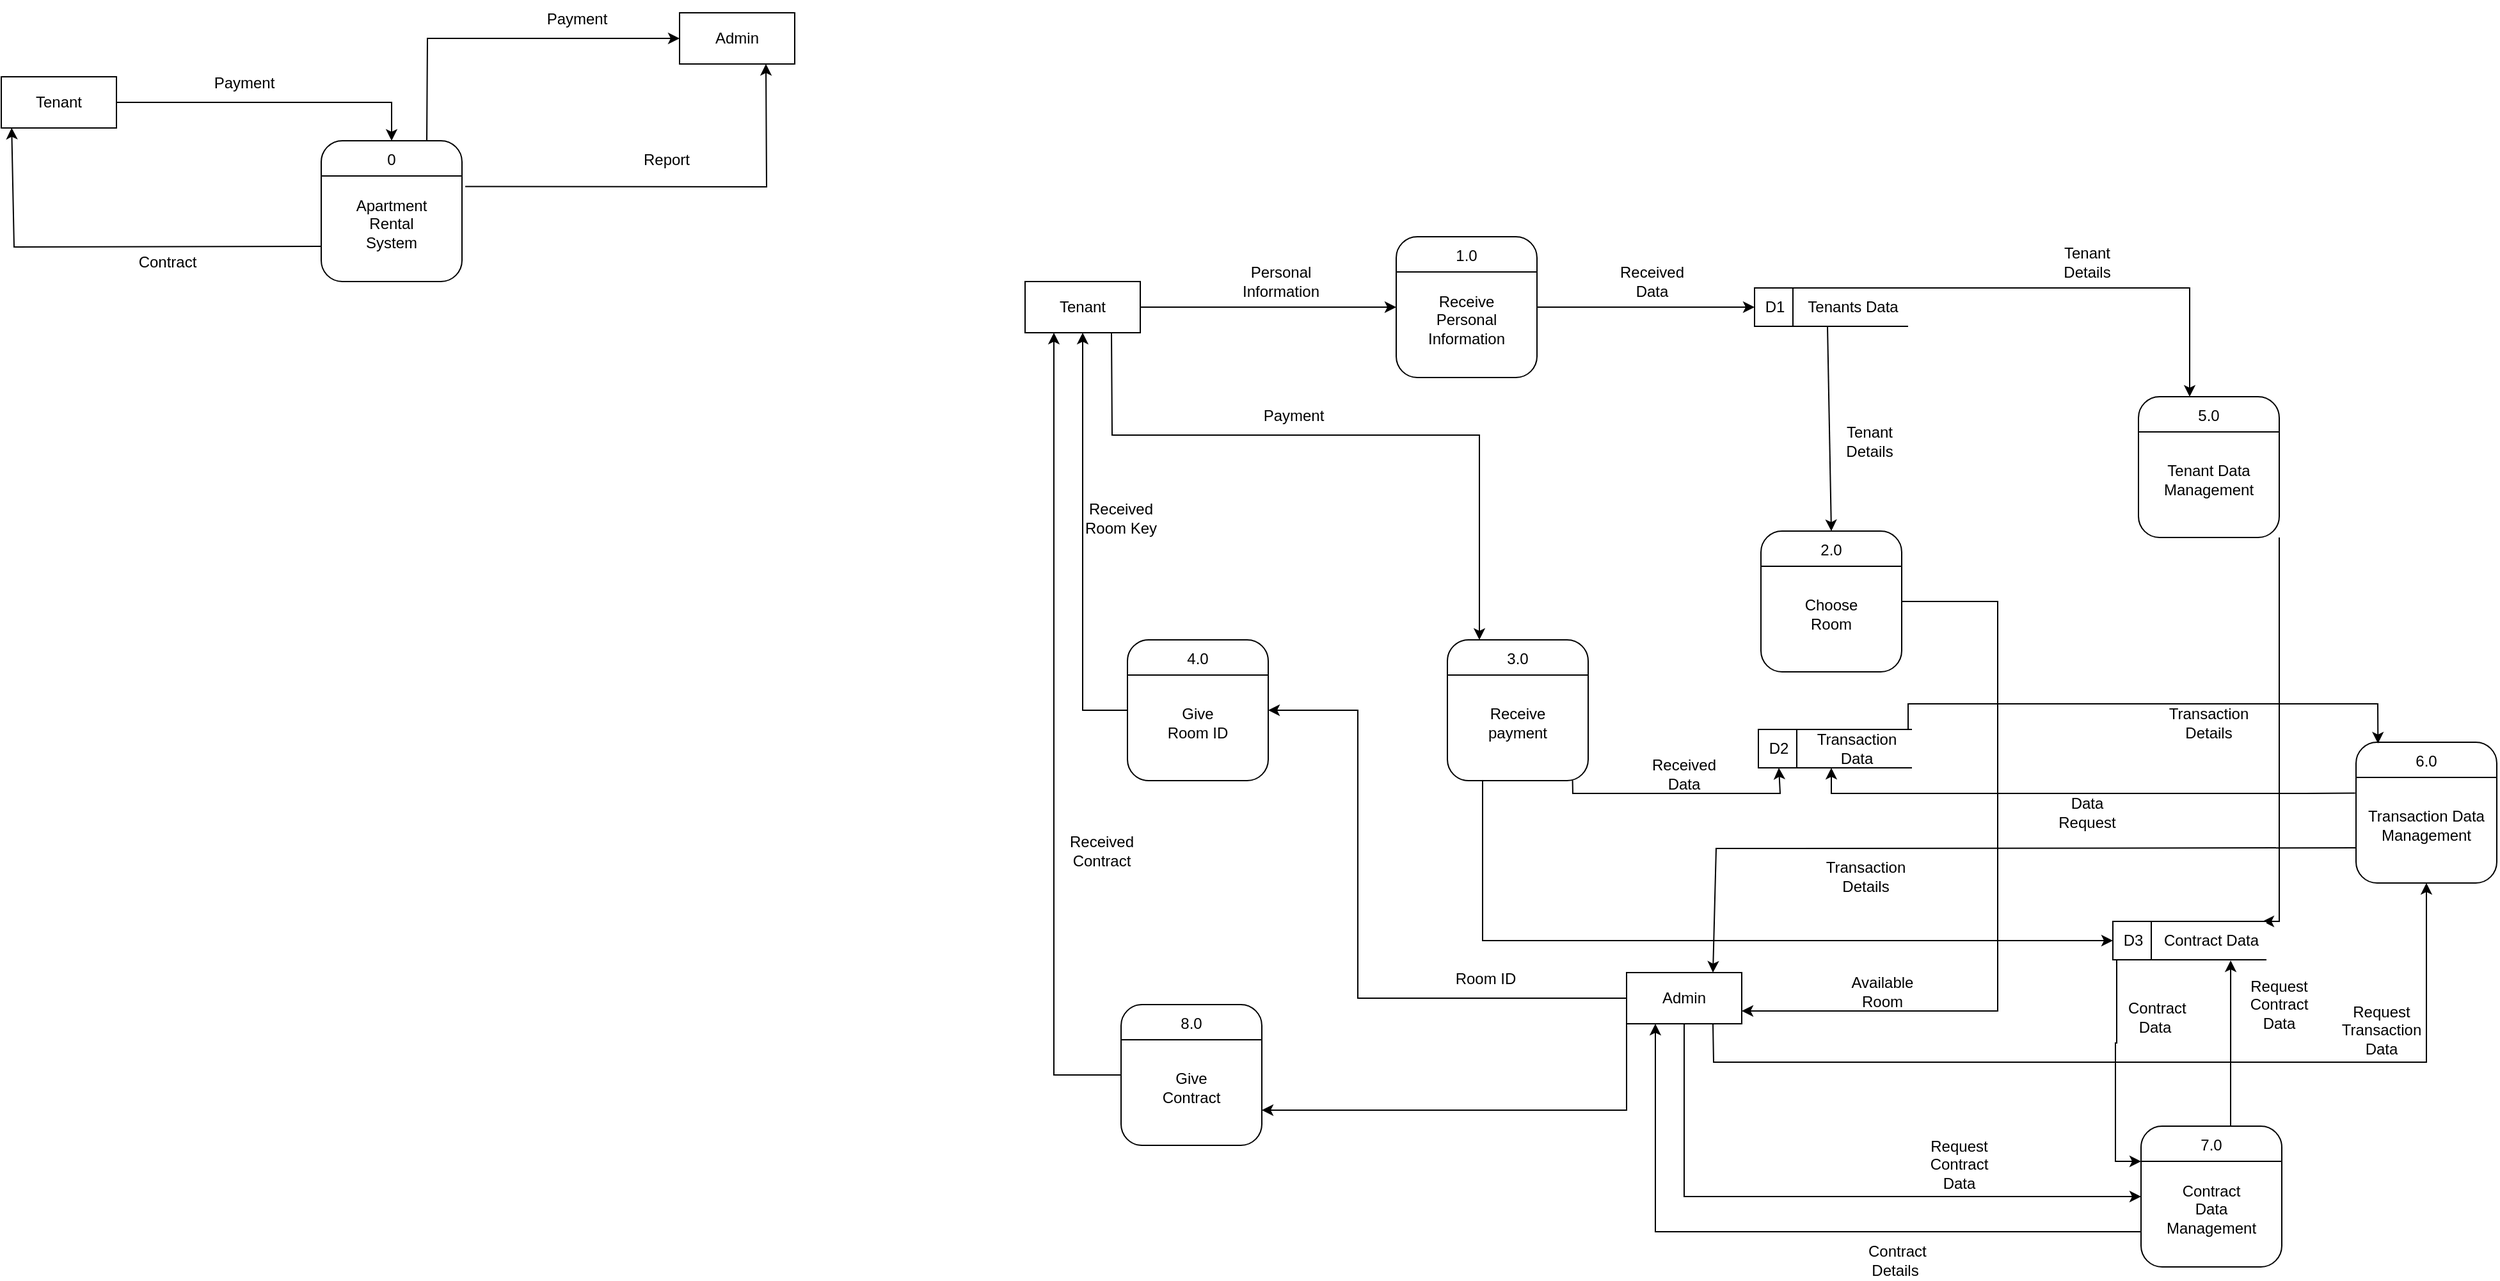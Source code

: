 <mxfile version="24.5.2" type="github">
  <diagram name="Page-1" id="6rtzGgmO1tUjo8vaw5kd">
    <mxGraphModel dx="1580" dy="881" grid="1" gridSize="10" guides="1" tooltips="1" connect="1" arrows="1" fold="1" page="1" pageScale="1" pageWidth="850" pageHeight="1100" math="0" shadow="0">
      <root>
        <mxCell id="0" />
        <mxCell id="1" parent="0" />
        <mxCell id="6cH2EJembwBuiCUfPoCa-1" value="" style="rounded=1;whiteSpace=wrap;html=1;" parent="1" vertex="1">
          <mxGeometry x="310" y="330" width="110" height="110" as="geometry" />
        </mxCell>
        <mxCell id="6cH2EJembwBuiCUfPoCa-2" value="" style="endArrow=none;html=1;rounded=0;entryX=1;entryY=0.25;entryDx=0;entryDy=0;exitX=0;exitY=0.25;exitDx=0;exitDy=0;" parent="1" source="6cH2EJembwBuiCUfPoCa-1" target="6cH2EJembwBuiCUfPoCa-1" edge="1">
          <mxGeometry width="50" height="50" relative="1" as="geometry">
            <mxPoint x="330" y="390" as="sourcePoint" />
            <mxPoint x="380" y="340" as="targetPoint" />
          </mxGeometry>
        </mxCell>
        <mxCell id="6cH2EJembwBuiCUfPoCa-3" value="0" style="text;html=1;align=center;verticalAlign=middle;whiteSpace=wrap;rounded=0;" parent="1" vertex="1">
          <mxGeometry x="335" y="330" width="60" height="30" as="geometry" />
        </mxCell>
        <mxCell id="6cH2EJembwBuiCUfPoCa-4" value="Apartment Rental System" style="text;html=1;align=center;verticalAlign=middle;whiteSpace=wrap;rounded=0;" parent="1" vertex="1">
          <mxGeometry x="335" y="380" width="60" height="30" as="geometry" />
        </mxCell>
        <mxCell id="6cH2EJembwBuiCUfPoCa-5" value="" style="rounded=0;whiteSpace=wrap;html=1;" parent="1" vertex="1">
          <mxGeometry x="60" y="280" width="90" height="40" as="geometry" />
        </mxCell>
        <mxCell id="6cH2EJembwBuiCUfPoCa-6" value="Tenant" style="text;html=1;align=center;verticalAlign=middle;whiteSpace=wrap;rounded=0;" parent="1" vertex="1">
          <mxGeometry x="75" y="285" width="60" height="30" as="geometry" />
        </mxCell>
        <mxCell id="6cH2EJembwBuiCUfPoCa-10" value="" style="endArrow=classic;html=1;rounded=0;entryX=0.5;entryY=0;entryDx=0;entryDy=0;exitX=1;exitY=0.5;exitDx=0;exitDy=0;" parent="1" source="6cH2EJembwBuiCUfPoCa-5" target="6cH2EJembwBuiCUfPoCa-3" edge="1">
          <mxGeometry width="50" height="50" relative="1" as="geometry">
            <mxPoint x="210" y="325" as="sourcePoint" />
            <mxPoint x="260" y="275" as="targetPoint" />
            <Array as="points">
              <mxPoint x="365" y="300" />
            </Array>
          </mxGeometry>
        </mxCell>
        <mxCell id="6cH2EJembwBuiCUfPoCa-11" value="Payment" style="text;html=1;align=center;verticalAlign=middle;whiteSpace=wrap;rounded=0;" parent="1" vertex="1">
          <mxGeometry x="220" y="270" width="60" height="30" as="geometry" />
        </mxCell>
        <mxCell id="6cH2EJembwBuiCUfPoCa-20" value="" style="endArrow=classic;html=1;rounded=0;entryX=0.09;entryY=0.997;entryDx=0;entryDy=0;entryPerimeter=0;exitX=0;exitY=0.75;exitDx=0;exitDy=0;" parent="1" source="6cH2EJembwBuiCUfPoCa-1" target="6cH2EJembwBuiCUfPoCa-5" edge="1">
          <mxGeometry width="50" height="50" relative="1" as="geometry">
            <mxPoint x="225" y="490" as="sourcePoint" />
            <mxPoint x="275" y="440" as="targetPoint" />
            <Array as="points">
              <mxPoint x="70" y="413" />
            </Array>
          </mxGeometry>
        </mxCell>
        <mxCell id="6cH2EJembwBuiCUfPoCa-22" value="" style="rounded=1;whiteSpace=wrap;html=1;" parent="1" vertex="1">
          <mxGeometry x="1150" y="405" width="110" height="110" as="geometry" />
        </mxCell>
        <mxCell id="6cH2EJembwBuiCUfPoCa-23" value="" style="endArrow=none;html=1;rounded=0;entryX=1;entryY=0.25;entryDx=0;entryDy=0;exitX=0;exitY=0.25;exitDx=0;exitDy=0;" parent="1" source="6cH2EJembwBuiCUfPoCa-22" target="6cH2EJembwBuiCUfPoCa-22" edge="1">
          <mxGeometry width="50" height="50" relative="1" as="geometry">
            <mxPoint x="1170" y="465" as="sourcePoint" />
            <mxPoint x="1220" y="415" as="targetPoint" />
          </mxGeometry>
        </mxCell>
        <mxCell id="6cH2EJembwBuiCUfPoCa-24" value="1.0" style="text;html=1;align=center;verticalAlign=middle;whiteSpace=wrap;rounded=0;" parent="1" vertex="1">
          <mxGeometry x="1175" y="405" width="60" height="30" as="geometry" />
        </mxCell>
        <mxCell id="6cH2EJembwBuiCUfPoCa-25" value="Receive Personal Information" style="text;html=1;align=center;verticalAlign=middle;whiteSpace=wrap;rounded=0;" parent="1" vertex="1">
          <mxGeometry x="1175" y="455" width="60" height="30" as="geometry" />
        </mxCell>
        <mxCell id="6cH2EJembwBuiCUfPoCa-26" value="" style="rounded=0;whiteSpace=wrap;html=1;" parent="1" vertex="1">
          <mxGeometry x="860" y="440" width="90" height="40" as="geometry" />
        </mxCell>
        <mxCell id="6cH2EJembwBuiCUfPoCa-27" value="Tenant" style="text;html=1;align=center;verticalAlign=middle;whiteSpace=wrap;rounded=0;" parent="1" vertex="1">
          <mxGeometry x="875" y="445" width="60" height="30" as="geometry" />
        </mxCell>
        <mxCell id="6cH2EJembwBuiCUfPoCa-28" value="" style="endArrow=classic;html=1;rounded=0;exitX=1;exitY=0.5;exitDx=0;exitDy=0;entryX=0;entryY=0.5;entryDx=0;entryDy=0;" parent="1" source="6cH2EJembwBuiCUfPoCa-26" target="6cH2EJembwBuiCUfPoCa-22" edge="1">
          <mxGeometry width="50" height="50" relative="1" as="geometry">
            <mxPoint x="1000" y="500" as="sourcePoint" />
            <mxPoint x="1050" y="450" as="targetPoint" />
            <Array as="points">
              <mxPoint x="1040" y="460" />
            </Array>
          </mxGeometry>
        </mxCell>
        <mxCell id="6cH2EJembwBuiCUfPoCa-29" value="Personal Information" style="text;html=1;align=center;verticalAlign=middle;whiteSpace=wrap;rounded=0;" parent="1" vertex="1">
          <mxGeometry x="1030" y="425" width="60" height="30" as="geometry" />
        </mxCell>
        <mxCell id="6cH2EJembwBuiCUfPoCa-30" value="" style="html=1;dashed=0;whiteSpace=wrap;shape=mxgraph.dfd.dataStoreID;align=left;spacingLeft=3;points=[[0,0],[0.5,0],[1,0],[0,0.5],[1,0.5],[0,1],[0.5,1],[1,1]];" parent="1" vertex="1">
          <mxGeometry x="1430" y="445" width="120" height="30" as="geometry" />
        </mxCell>
        <mxCell id="6cH2EJembwBuiCUfPoCa-31" value="Tenants Data" style="text;html=1;align=center;verticalAlign=middle;whiteSpace=wrap;rounded=0;" parent="1" vertex="1">
          <mxGeometry x="1467" y="445" width="80" height="30" as="geometry" />
        </mxCell>
        <mxCell id="6cH2EJembwBuiCUfPoCa-32" value="D1" style="text;html=1;align=center;verticalAlign=middle;whiteSpace=wrap;rounded=0;" parent="1" vertex="1">
          <mxGeometry x="1433" y="445" width="26" height="30" as="geometry" />
        </mxCell>
        <mxCell id="6cH2EJembwBuiCUfPoCa-35" value="" style="endArrow=classic;html=1;rounded=0;exitX=1;exitY=0.5;exitDx=0;exitDy=0;entryX=0;entryY=0.5;entryDx=0;entryDy=0;" parent="1" source="6cH2EJembwBuiCUfPoCa-22" target="6cH2EJembwBuiCUfPoCa-30" edge="1">
          <mxGeometry width="50" height="50" relative="1" as="geometry">
            <mxPoint x="1275" y="480" as="sourcePoint" />
            <mxPoint x="1325" y="430" as="targetPoint" />
          </mxGeometry>
        </mxCell>
        <mxCell id="6cH2EJembwBuiCUfPoCa-38" value="" style="rounded=1;whiteSpace=wrap;html=1;" parent="1" vertex="1">
          <mxGeometry x="1435" y="635" width="110" height="110" as="geometry" />
        </mxCell>
        <mxCell id="6cH2EJembwBuiCUfPoCa-39" value="" style="endArrow=none;html=1;rounded=0;entryX=1;entryY=0.25;entryDx=0;entryDy=0;exitX=0;exitY=0.25;exitDx=0;exitDy=0;" parent="1" source="6cH2EJembwBuiCUfPoCa-38" target="6cH2EJembwBuiCUfPoCa-38" edge="1">
          <mxGeometry width="50" height="50" relative="1" as="geometry">
            <mxPoint x="1455" y="695" as="sourcePoint" />
            <mxPoint x="1505" y="645" as="targetPoint" />
          </mxGeometry>
        </mxCell>
        <mxCell id="6cH2EJembwBuiCUfPoCa-40" value="2.0" style="text;html=1;align=center;verticalAlign=middle;whiteSpace=wrap;rounded=0;" parent="1" vertex="1">
          <mxGeometry x="1460" y="635" width="60" height="30" as="geometry" />
        </mxCell>
        <mxCell id="6cH2EJembwBuiCUfPoCa-41" value="Choose Room" style="text;html=1;align=center;verticalAlign=middle;whiteSpace=wrap;rounded=0;" parent="1" vertex="1">
          <mxGeometry x="1460" y="685" width="60" height="30" as="geometry" />
        </mxCell>
        <mxCell id="6cH2EJembwBuiCUfPoCa-43" value="" style="endArrow=classic;html=1;rounded=0;entryX=0.5;entryY=0;entryDx=0;entryDy=0;exitX=0.25;exitY=1;exitDx=0;exitDy=0;" parent="1" source="6cH2EJembwBuiCUfPoCa-31" target="6cH2EJembwBuiCUfPoCa-40" edge="1">
          <mxGeometry width="50" height="50" relative="1" as="geometry">
            <mxPoint x="1482" y="550" as="sourcePoint" />
            <mxPoint x="1532" y="500" as="targetPoint" />
          </mxGeometry>
        </mxCell>
        <mxCell id="wVRTZd8b3uKqGKiTQsdw-4" style="edgeStyle=orthogonalEdgeStyle;rounded=0;orthogonalLoop=1;jettySize=auto;html=1;exitX=0.25;exitY=1;exitDx=0;exitDy=0;entryX=0;entryY=0.5;entryDx=0;entryDy=0;" parent="1" source="6cH2EJembwBuiCUfPoCa-44" target="wVRTZd8b3uKqGKiTQsdw-1" edge="1">
          <mxGeometry relative="1" as="geometry" />
        </mxCell>
        <mxCell id="6cH2EJembwBuiCUfPoCa-44" value="" style="rounded=1;whiteSpace=wrap;html=1;" parent="1" vertex="1">
          <mxGeometry x="1190" y="720" width="110" height="110" as="geometry" />
        </mxCell>
        <mxCell id="6cH2EJembwBuiCUfPoCa-45" value="" style="endArrow=none;html=1;rounded=0;entryX=1;entryY=0.25;entryDx=0;entryDy=0;exitX=0;exitY=0.25;exitDx=0;exitDy=0;" parent="1" source="6cH2EJembwBuiCUfPoCa-44" target="6cH2EJembwBuiCUfPoCa-44" edge="1">
          <mxGeometry width="50" height="50" relative="1" as="geometry">
            <mxPoint x="1210" y="780" as="sourcePoint" />
            <mxPoint x="1260" y="730" as="targetPoint" />
          </mxGeometry>
        </mxCell>
        <mxCell id="6cH2EJembwBuiCUfPoCa-46" value="3.0" style="text;html=1;align=center;verticalAlign=middle;whiteSpace=wrap;rounded=0;" parent="1" vertex="1">
          <mxGeometry x="1215" y="720" width="60" height="30" as="geometry" />
        </mxCell>
        <mxCell id="6cH2EJembwBuiCUfPoCa-47" value="Receive payment" style="text;html=1;align=center;verticalAlign=middle;whiteSpace=wrap;rounded=0;" parent="1" vertex="1">
          <mxGeometry x="1215" y="770" width="60" height="30" as="geometry" />
        </mxCell>
        <mxCell id="6cH2EJembwBuiCUfPoCa-48" value="" style="html=1;dashed=0;whiteSpace=wrap;shape=mxgraph.dfd.dataStoreID;align=left;spacingLeft=3;points=[[0,0],[0.5,0],[1,0],[0,0.5],[1,0.5],[0,1],[0.5,1],[1,1]];" parent="1" vertex="1">
          <mxGeometry x="1433" y="790" width="120" height="30" as="geometry" />
        </mxCell>
        <mxCell id="6cH2EJembwBuiCUfPoCa-49" value="Transaction Data" style="text;html=1;align=center;verticalAlign=middle;whiteSpace=wrap;rounded=0;" parent="1" vertex="1">
          <mxGeometry x="1470" y="790" width="80" height="30" as="geometry" />
        </mxCell>
        <mxCell id="6cH2EJembwBuiCUfPoCa-50" value="D2" style="text;html=1;align=center;verticalAlign=middle;whiteSpace=wrap;rounded=0;" parent="1" vertex="1">
          <mxGeometry x="1436" y="790" width="26" height="30" as="geometry" />
        </mxCell>
        <mxCell id="6cH2EJembwBuiCUfPoCa-51" value="" style="endArrow=classic;html=1;rounded=0;entryX=0.5;entryY=1;entryDx=0;entryDy=0;exitX=0.889;exitY=0.998;exitDx=0;exitDy=0;exitPerimeter=0;" parent="1" source="6cH2EJembwBuiCUfPoCa-44" target="6cH2EJembwBuiCUfPoCa-50" edge="1">
          <mxGeometry width="50" height="50" relative="1" as="geometry">
            <mxPoint x="1300" y="790" as="sourcePoint" />
            <mxPoint x="1380" y="780" as="targetPoint" />
            <Array as="points">
              <mxPoint x="1288" y="840" />
              <mxPoint x="1360" y="840" />
              <mxPoint x="1420" y="840" />
              <mxPoint x="1450" y="840" />
            </Array>
          </mxGeometry>
        </mxCell>
        <mxCell id="6cH2EJembwBuiCUfPoCa-53" value="" style="rounded=1;whiteSpace=wrap;html=1;" parent="1" vertex="1">
          <mxGeometry x="940" y="720" width="110" height="110" as="geometry" />
        </mxCell>
        <mxCell id="6cH2EJembwBuiCUfPoCa-54" value="" style="endArrow=none;html=1;rounded=0;entryX=1;entryY=0.25;entryDx=0;entryDy=0;exitX=0;exitY=0.25;exitDx=0;exitDy=0;" parent="1" source="6cH2EJembwBuiCUfPoCa-53" target="6cH2EJembwBuiCUfPoCa-53" edge="1">
          <mxGeometry width="50" height="50" relative="1" as="geometry">
            <mxPoint x="960" y="780" as="sourcePoint" />
            <mxPoint x="1010" y="730" as="targetPoint" />
          </mxGeometry>
        </mxCell>
        <mxCell id="6cH2EJembwBuiCUfPoCa-55" value="4.0" style="text;html=1;align=center;verticalAlign=middle;whiteSpace=wrap;rounded=0;" parent="1" vertex="1">
          <mxGeometry x="965" y="720" width="60" height="30" as="geometry" />
        </mxCell>
        <mxCell id="6cH2EJembwBuiCUfPoCa-56" value="Give Room ID" style="text;html=1;align=center;verticalAlign=middle;whiteSpace=wrap;rounded=0;" parent="1" vertex="1">
          <mxGeometry x="965" y="770" width="60" height="30" as="geometry" />
        </mxCell>
        <mxCell id="6cH2EJembwBuiCUfPoCa-57" value="" style="endArrow=classic;html=1;rounded=0;entryX=1;entryY=0.5;entryDx=0;entryDy=0;exitX=0;exitY=0.5;exitDx=0;exitDy=0;" parent="1" source="h7MDMUsmBhHF7FosyJjk-13" target="6cH2EJembwBuiCUfPoCa-53" edge="1">
          <mxGeometry width="50" height="50" relative="1" as="geometry">
            <mxPoint x="1110" y="820" as="sourcePoint" />
            <mxPoint x="1160" y="770" as="targetPoint" />
            <Array as="points">
              <mxPoint x="1120" y="1000" />
              <mxPoint x="1120" y="775" />
            </Array>
          </mxGeometry>
        </mxCell>
        <mxCell id="h7MDMUsmBhHF7FosyJjk-1" value="Received Data" style="text;html=1;align=center;verticalAlign=middle;whiteSpace=wrap;rounded=0;" parent="1" vertex="1">
          <mxGeometry x="1345" y="810" width="60" height="30" as="geometry" />
        </mxCell>
        <mxCell id="h7MDMUsmBhHF7FosyJjk-2" value="Room ID" style="text;html=1;align=center;verticalAlign=middle;whiteSpace=wrap;rounded=0;" parent="1" vertex="1">
          <mxGeometry x="1190" y="970" width="60" height="30" as="geometry" />
        </mxCell>
        <mxCell id="h7MDMUsmBhHF7FosyJjk-4" value="" style="endArrow=classic;html=1;rounded=0;entryX=0.5;entryY=1;entryDx=0;entryDy=0;exitX=0;exitY=0.5;exitDx=0;exitDy=0;" parent="1" source="6cH2EJembwBuiCUfPoCa-53" target="6cH2EJembwBuiCUfPoCa-26" edge="1">
          <mxGeometry width="50" height="50" relative="1" as="geometry">
            <mxPoint x="1100" y="640" as="sourcePoint" />
            <mxPoint x="1150" y="590" as="targetPoint" />
            <Array as="points">
              <mxPoint x="905" y="775" />
            </Array>
          </mxGeometry>
        </mxCell>
        <mxCell id="h7MDMUsmBhHF7FosyJjk-5" value="Received Room Key" style="text;html=1;align=center;verticalAlign=middle;whiteSpace=wrap;rounded=0;" parent="1" vertex="1">
          <mxGeometry x="905" y="610" width="60" height="30" as="geometry" />
        </mxCell>
        <mxCell id="wVRTZd8b3uKqGKiTQsdw-22" style="edgeStyle=orthogonalEdgeStyle;rounded=0;orthogonalLoop=1;jettySize=auto;html=1;exitX=0.5;exitY=1;exitDx=0;exitDy=0;entryX=0;entryY=0.5;entryDx=0;entryDy=0;" parent="1" source="h7MDMUsmBhHF7FosyJjk-13" target="wVRTZd8b3uKqGKiTQsdw-6" edge="1">
          <mxGeometry relative="1" as="geometry">
            <mxPoint x="1420" y="1092.051" as="targetPoint" />
          </mxGeometry>
        </mxCell>
        <mxCell id="wVRTZd8b3uKqGKiTQsdw-23" style="edgeStyle=orthogonalEdgeStyle;rounded=0;orthogonalLoop=1;jettySize=auto;html=1;exitX=0;exitY=1;exitDx=0;exitDy=0;entryX=1;entryY=0.75;entryDx=0;entryDy=0;" parent="1" source="h7MDMUsmBhHF7FosyJjk-13" target="wVRTZd8b3uKqGKiTQsdw-16" edge="1">
          <mxGeometry relative="1" as="geometry" />
        </mxCell>
        <mxCell id="h7MDMUsmBhHF7FosyJjk-13" value="" style="rounded=0;whiteSpace=wrap;html=1;" parent="1" vertex="1">
          <mxGeometry x="1330" y="980" width="90" height="40" as="geometry" />
        </mxCell>
        <mxCell id="h7MDMUsmBhHF7FosyJjk-14" value="Admin" style="text;html=1;align=center;verticalAlign=middle;whiteSpace=wrap;rounded=0;" parent="1" vertex="1">
          <mxGeometry x="1345" y="985" width="60" height="30" as="geometry" />
        </mxCell>
        <mxCell id="h7MDMUsmBhHF7FosyJjk-15" value="" style="endArrow=classic;html=1;rounded=0;entryX=0;entryY=0;entryDx=0;entryDy=0;exitX=0.75;exitY=1;exitDx=0;exitDy=0;" parent="1" source="6cH2EJembwBuiCUfPoCa-26" target="6cH2EJembwBuiCUfPoCa-46" edge="1">
          <mxGeometry width="50" height="50" relative="1" as="geometry">
            <mxPoint x="1090" y="610" as="sourcePoint" />
            <mxPoint x="1140" y="560" as="targetPoint" />
            <Array as="points">
              <mxPoint x="928" y="560" />
              <mxPoint x="1215" y="560" />
            </Array>
          </mxGeometry>
        </mxCell>
        <mxCell id="h7MDMUsmBhHF7FosyJjk-16" value="Payment" style="text;html=1;align=center;verticalAlign=middle;whiteSpace=wrap;rounded=0;" parent="1" vertex="1">
          <mxGeometry x="1040" y="530" width="60" height="30" as="geometry" />
        </mxCell>
        <mxCell id="h7MDMUsmBhHF7FosyJjk-19" value="" style="endArrow=classic;html=1;rounded=0;entryX=1;entryY=0.75;entryDx=0;entryDy=0;exitX=1;exitY=0.5;exitDx=0;exitDy=0;" parent="1" source="6cH2EJembwBuiCUfPoCa-38" target="h7MDMUsmBhHF7FosyJjk-13" edge="1">
          <mxGeometry width="50" height="50" relative="1" as="geometry">
            <mxPoint x="1570" y="720" as="sourcePoint" />
            <mxPoint x="1620" y="670" as="targetPoint" />
            <Array as="points">
              <mxPoint x="1620" y="690" />
              <mxPoint x="1620" y="950" />
              <mxPoint x="1620" y="1010" />
            </Array>
          </mxGeometry>
        </mxCell>
        <mxCell id="h7MDMUsmBhHF7FosyJjk-20" value="Available Room" style="text;html=1;align=center;verticalAlign=middle;whiteSpace=wrap;rounded=0;" parent="1" vertex="1">
          <mxGeometry x="1500" y="980" width="60" height="30" as="geometry" />
        </mxCell>
        <mxCell id="h7MDMUsmBhHF7FosyJjk-21" value="" style="rounded=0;whiteSpace=wrap;html=1;" parent="1" vertex="1">
          <mxGeometry x="590" y="230" width="90" height="40" as="geometry" />
        </mxCell>
        <mxCell id="h7MDMUsmBhHF7FosyJjk-22" value="Admin" style="text;html=1;align=center;verticalAlign=middle;whiteSpace=wrap;rounded=0;" parent="1" vertex="1">
          <mxGeometry x="605" y="235" width="60" height="30" as="geometry" />
        </mxCell>
        <mxCell id="h7MDMUsmBhHF7FosyJjk-23" value="" style="endArrow=classic;html=1;rounded=0;exitX=1.023;exitY=0.325;exitDx=0;exitDy=0;exitPerimeter=0;entryX=0.75;entryY=1;entryDx=0;entryDy=0;" parent="1" source="6cH2EJembwBuiCUfPoCa-1" target="h7MDMUsmBhHF7FosyJjk-21" edge="1">
          <mxGeometry width="50" height="50" relative="1" as="geometry">
            <mxPoint x="510" y="360" as="sourcePoint" />
            <mxPoint x="560" y="310" as="targetPoint" />
            <Array as="points">
              <mxPoint x="658" y="366" />
            </Array>
          </mxGeometry>
        </mxCell>
        <mxCell id="h7MDMUsmBhHF7FosyJjk-24" value="Report" style="text;html=1;align=center;verticalAlign=middle;whiteSpace=wrap;rounded=0;" parent="1" vertex="1">
          <mxGeometry x="550" y="330" width="60" height="30" as="geometry" />
        </mxCell>
        <mxCell id="h7MDMUsmBhHF7FosyJjk-25" value="" style="endArrow=classic;html=1;rounded=0;exitX=0.75;exitY=0;exitDx=0;exitDy=0;entryX=0;entryY=0.5;entryDx=0;entryDy=0;" parent="1" source="6cH2EJembwBuiCUfPoCa-1" target="h7MDMUsmBhHF7FosyJjk-21" edge="1">
          <mxGeometry width="50" height="50" relative="1" as="geometry">
            <mxPoint x="440" y="310" as="sourcePoint" />
            <mxPoint x="490" y="260" as="targetPoint" />
            <Array as="points">
              <mxPoint x="393" y="250" />
            </Array>
          </mxGeometry>
        </mxCell>
        <mxCell id="h7MDMUsmBhHF7FosyJjk-26" value="Payment" style="text;html=1;align=center;verticalAlign=middle;whiteSpace=wrap;rounded=0;" parent="1" vertex="1">
          <mxGeometry x="480" y="220" width="60" height="30" as="geometry" />
        </mxCell>
        <mxCell id="wVRTZd8b3uKqGKiTQsdw-5" style="edgeStyle=orthogonalEdgeStyle;rounded=0;orthogonalLoop=1;jettySize=auto;html=1;exitX=1;exitY=1;exitDx=0;exitDy=0;entryX=1;entryY=0;entryDx=0;entryDy=0;" parent="1" source="h7MDMUsmBhHF7FosyJjk-33" target="wVRTZd8b3uKqGKiTQsdw-2" edge="1">
          <mxGeometry relative="1" as="geometry">
            <Array as="points">
              <mxPoint x="1840" y="940" />
            </Array>
          </mxGeometry>
        </mxCell>
        <mxCell id="h7MDMUsmBhHF7FosyJjk-33" value="" style="rounded=1;whiteSpace=wrap;html=1;" parent="1" vertex="1">
          <mxGeometry x="1730" y="530" width="110" height="110" as="geometry" />
        </mxCell>
        <mxCell id="h7MDMUsmBhHF7FosyJjk-34" value="" style="endArrow=none;html=1;rounded=0;entryX=1;entryY=0.25;entryDx=0;entryDy=0;exitX=0;exitY=0.25;exitDx=0;exitDy=0;elbow=vertical;" parent="1" source="h7MDMUsmBhHF7FosyJjk-33" target="h7MDMUsmBhHF7FosyJjk-33" edge="1">
          <mxGeometry width="50" height="50" relative="1" as="geometry">
            <mxPoint x="1750" y="590" as="sourcePoint" />
            <mxPoint x="1800" y="540" as="targetPoint" />
          </mxGeometry>
        </mxCell>
        <mxCell id="h7MDMUsmBhHF7FosyJjk-35" value="5.0" style="text;html=1;align=center;verticalAlign=middle;whiteSpace=wrap;rounded=0;" parent="1" vertex="1">
          <mxGeometry x="1755" y="530" width="60" height="30" as="geometry" />
        </mxCell>
        <mxCell id="h7MDMUsmBhHF7FosyJjk-36" value="Tenant Data Management" style="text;html=1;align=center;verticalAlign=middle;whiteSpace=wrap;rounded=0;" parent="1" vertex="1">
          <mxGeometry x="1755" y="580" width="60" height="30" as="geometry" />
        </mxCell>
        <mxCell id="h7MDMUsmBhHF7FosyJjk-38" value="Received&lt;div&gt;Data&lt;/div&gt;" style="text;html=1;align=center;verticalAlign=middle;whiteSpace=wrap;rounded=0;" parent="1" vertex="1">
          <mxGeometry x="1320" y="425" width="60" height="30" as="geometry" />
        </mxCell>
        <mxCell id="h7MDMUsmBhHF7FosyJjk-45" value="Data Request" style="text;html=1;align=center;verticalAlign=middle;whiteSpace=wrap;rounded=0;" parent="1" vertex="1">
          <mxGeometry x="1660" y="840" width="60" height="30" as="geometry" />
        </mxCell>
        <mxCell id="h7MDMUsmBhHF7FosyJjk-46" value="" style="endArrow=classic;html=1;rounded=0;exitX=1;exitY=0;exitDx=0;exitDy=0;entryX=0.25;entryY=0;entryDx=0;entryDy=0;" parent="1" source="6cH2EJembwBuiCUfPoCa-31" target="h7MDMUsmBhHF7FosyJjk-35" edge="1">
          <mxGeometry width="50" height="50" relative="1" as="geometry">
            <mxPoint x="1630" y="470" as="sourcePoint" />
            <mxPoint x="1680" y="420" as="targetPoint" />
            <Array as="points">
              <mxPoint x="1770" y="445" />
            </Array>
          </mxGeometry>
        </mxCell>
        <mxCell id="h7MDMUsmBhHF7FosyJjk-52" value="Tenant Details" style="text;html=1;align=center;verticalAlign=middle;whiteSpace=wrap;rounded=0;" parent="1" vertex="1">
          <mxGeometry x="1660" y="410" width="60" height="30" as="geometry" />
        </mxCell>
        <mxCell id="h7MDMUsmBhHF7FosyJjk-55" value="" style="endArrow=classic;html=1;rounded=0;exitX=0.75;exitY=1;exitDx=0;exitDy=0;entryX=0.5;entryY=1;entryDx=0;entryDy=0;" parent="1" source="h7MDMUsmBhHF7FosyJjk-13" target="h7MDMUsmBhHF7FosyJjk-57" edge="1">
          <mxGeometry width="50" height="50" relative="1" as="geometry">
            <mxPoint x="1620" y="1065" as="sourcePoint" />
            <mxPoint x="1670" y="1015" as="targetPoint" />
            <Array as="points">
              <mxPoint x="1398" y="1050" />
              <mxPoint x="1955" y="1050" />
            </Array>
          </mxGeometry>
        </mxCell>
        <mxCell id="h7MDMUsmBhHF7FosyJjk-56" value="Request Transaction Data" style="text;html=1;align=center;verticalAlign=middle;whiteSpace=wrap;rounded=0;" parent="1" vertex="1">
          <mxGeometry x="1890" y="1010" width="60" height="30" as="geometry" />
        </mxCell>
        <mxCell id="h7MDMUsmBhHF7FosyJjk-57" value="" style="rounded=1;whiteSpace=wrap;html=1;" parent="1" vertex="1">
          <mxGeometry x="1900" y="800" width="110" height="110" as="geometry" />
        </mxCell>
        <mxCell id="h7MDMUsmBhHF7FosyJjk-58" value="" style="endArrow=none;html=1;rounded=0;entryX=1;entryY=0.25;entryDx=0;entryDy=0;exitX=0;exitY=0.25;exitDx=0;exitDy=0;elbow=vertical;" parent="1" source="h7MDMUsmBhHF7FosyJjk-57" target="h7MDMUsmBhHF7FosyJjk-57" edge="1">
          <mxGeometry width="50" height="50" relative="1" as="geometry">
            <mxPoint x="1920" y="860" as="sourcePoint" />
            <mxPoint x="1970" y="810" as="targetPoint" />
          </mxGeometry>
        </mxCell>
        <mxCell id="h7MDMUsmBhHF7FosyJjk-59" value="6.0" style="text;html=1;align=center;verticalAlign=middle;whiteSpace=wrap;rounded=0;" parent="1" vertex="1">
          <mxGeometry x="1925" y="800" width="60" height="30" as="geometry" />
        </mxCell>
        <mxCell id="h7MDMUsmBhHF7FosyJjk-60" value="Transaction&lt;span style=&quot;background-color: initial;&quot;&gt;&amp;nbsp;Data Management&lt;/span&gt;" style="text;html=1;align=center;verticalAlign=middle;whiteSpace=wrap;rounded=0;" parent="1" vertex="1">
          <mxGeometry x="1925" y="850" width="60" height="30" as="geometry" />
        </mxCell>
        <mxCell id="h7MDMUsmBhHF7FosyJjk-61" value="" style="endArrow=classic;html=1;rounded=0;exitX=-0.006;exitY=0.361;exitDx=0;exitDy=0;entryX=0.25;entryY=1;entryDx=0;entryDy=0;exitPerimeter=0;" parent="1" source="h7MDMUsmBhHF7FosyJjk-57" target="6cH2EJembwBuiCUfPoCa-49" edge="1">
          <mxGeometry width="50" height="50" relative="1" as="geometry">
            <mxPoint x="1830" y="840" as="sourcePoint" />
            <mxPoint x="1880" y="790" as="targetPoint" />
            <Array as="points">
              <mxPoint x="1860" y="840" />
              <mxPoint x="1810" y="840" />
              <mxPoint x="1490" y="840" />
            </Array>
          </mxGeometry>
        </mxCell>
        <mxCell id="h7MDMUsmBhHF7FosyJjk-62" value="" style="endArrow=classic;html=1;rounded=0;exitX=0;exitY=0.75;exitDx=0;exitDy=0;entryX=0.75;entryY=0;entryDx=0;entryDy=0;" parent="1" source="h7MDMUsmBhHF7FosyJjk-57" target="h7MDMUsmBhHF7FosyJjk-13" edge="1">
          <mxGeometry width="50" height="50" relative="1" as="geometry">
            <mxPoint x="1760" y="960" as="sourcePoint" />
            <mxPoint x="1810" y="910" as="targetPoint" />
            <Array as="points">
              <mxPoint x="1400" y="883" />
            </Array>
          </mxGeometry>
        </mxCell>
        <mxCell id="h7MDMUsmBhHF7FosyJjk-63" value="Transaction Details" style="text;html=1;align=center;verticalAlign=middle;whiteSpace=wrap;rounded=0;" parent="1" vertex="1">
          <mxGeometry x="1487" y="890" width="60" height="30" as="geometry" />
        </mxCell>
        <mxCell id="h7MDMUsmBhHF7FosyJjk-65" value="Tenant Details" style="text;html=1;align=center;verticalAlign=middle;whiteSpace=wrap;rounded=0;" parent="1" vertex="1">
          <mxGeometry x="1490" y="550" width="60" height="30" as="geometry" />
        </mxCell>
        <mxCell id="h7MDMUsmBhHF7FosyJjk-67" value="" style="endArrow=classic;html=1;rounded=0;entryX=0.156;entryY=0.009;entryDx=0;entryDy=0;entryPerimeter=0;" parent="1" target="h7MDMUsmBhHF7FosyJjk-57" edge="1">
          <mxGeometry width="50" height="50" relative="1" as="geometry">
            <mxPoint x="1550" y="790" as="sourcePoint" />
            <mxPoint x="1690" y="770" as="targetPoint" />
            <Array as="points">
              <mxPoint x="1550" y="770" />
              <mxPoint x="1740" y="770" />
              <mxPoint x="1917" y="770" />
            </Array>
          </mxGeometry>
        </mxCell>
        <mxCell id="h7MDMUsmBhHF7FosyJjk-68" value="Transaction Details" style="text;html=1;align=center;verticalAlign=middle;whiteSpace=wrap;rounded=0;" parent="1" vertex="1">
          <mxGeometry x="1755" y="770" width="60" height="30" as="geometry" />
        </mxCell>
        <mxCell id="4e2gUxDdzSECsZZgOMCz-1" value="Contract" style="text;html=1;align=center;verticalAlign=middle;whiteSpace=wrap;rounded=0;" parent="1" vertex="1">
          <mxGeometry x="160" y="410" width="60" height="30" as="geometry" />
        </mxCell>
        <mxCell id="wVRTZd8b3uKqGKiTQsdw-1" value="" style="html=1;dashed=0;whiteSpace=wrap;shape=mxgraph.dfd.dataStoreID;align=left;spacingLeft=3;points=[[0,0],[0.5,0],[1,0],[0,0.5],[1,0.5],[0,1],[0.5,1],[1,1]];" parent="1" vertex="1">
          <mxGeometry x="1710" y="940" width="120" height="30" as="geometry" />
        </mxCell>
        <mxCell id="wVRTZd8b3uKqGKiTQsdw-2" value="Contract Data" style="text;html=1;align=center;verticalAlign=middle;whiteSpace=wrap;rounded=0;" parent="1" vertex="1">
          <mxGeometry x="1747" y="940" width="80" height="30" as="geometry" />
        </mxCell>
        <mxCell id="wVRTZd8b3uKqGKiTQsdw-10" style="edgeStyle=orthogonalEdgeStyle;rounded=0;orthogonalLoop=1;jettySize=auto;html=1;exitX=0;exitY=1;exitDx=0;exitDy=0;entryX=0;entryY=0.25;entryDx=0;entryDy=0;" parent="1" source="wVRTZd8b3uKqGKiTQsdw-3" target="wVRTZd8b3uKqGKiTQsdw-6" edge="1">
          <mxGeometry relative="1" as="geometry" />
        </mxCell>
        <mxCell id="wVRTZd8b3uKqGKiTQsdw-3" value="D3" style="text;html=1;align=center;verticalAlign=middle;whiteSpace=wrap;rounded=0;" parent="1" vertex="1">
          <mxGeometry x="1713" y="940" width="26" height="30" as="geometry" />
        </mxCell>
        <mxCell id="wVRTZd8b3uKqGKiTQsdw-21" style="edgeStyle=orthogonalEdgeStyle;rounded=0;orthogonalLoop=1;jettySize=auto;html=1;exitX=0;exitY=0.75;exitDx=0;exitDy=0;entryX=0.25;entryY=1;entryDx=0;entryDy=0;" parent="1" source="wVRTZd8b3uKqGKiTQsdw-6" target="h7MDMUsmBhHF7FosyJjk-13" edge="1">
          <mxGeometry relative="1" as="geometry" />
        </mxCell>
        <mxCell id="wVRTZd8b3uKqGKiTQsdw-6" value="" style="rounded=1;whiteSpace=wrap;html=1;" parent="1" vertex="1">
          <mxGeometry x="1732" y="1100" width="110" height="110" as="geometry" />
        </mxCell>
        <mxCell id="wVRTZd8b3uKqGKiTQsdw-7" value="" style="endArrow=none;html=1;rounded=0;entryX=1;entryY=0.25;entryDx=0;entryDy=0;exitX=0;exitY=0.25;exitDx=0;exitDy=0;elbow=vertical;" parent="1" source="wVRTZd8b3uKqGKiTQsdw-6" target="wVRTZd8b3uKqGKiTQsdw-6" edge="1">
          <mxGeometry width="50" height="50" relative="1" as="geometry">
            <mxPoint x="1752" y="1160" as="sourcePoint" />
            <mxPoint x="1802" y="1110" as="targetPoint" />
          </mxGeometry>
        </mxCell>
        <mxCell id="wVRTZd8b3uKqGKiTQsdw-8" value="7.0" style="text;html=1;align=center;verticalAlign=middle;whiteSpace=wrap;rounded=0;" parent="1" vertex="1">
          <mxGeometry x="1757" y="1100" width="60" height="30" as="geometry" />
        </mxCell>
        <mxCell id="wVRTZd8b3uKqGKiTQsdw-9" value="Contract Data Management" style="text;html=1;align=center;verticalAlign=middle;whiteSpace=wrap;rounded=0;" parent="1" vertex="1">
          <mxGeometry x="1757" y="1150" width="60" height="30" as="geometry" />
        </mxCell>
        <mxCell id="wVRTZd8b3uKqGKiTQsdw-12" style="edgeStyle=orthogonalEdgeStyle;rounded=0;orthogonalLoop=1;jettySize=auto;html=1;exitX=0.75;exitY=0;exitDx=0;exitDy=0;entryX=0.688;entryY=1.017;entryDx=0;entryDy=0;entryPerimeter=0;" parent="1" source="wVRTZd8b3uKqGKiTQsdw-8" target="wVRTZd8b3uKqGKiTQsdw-2" edge="1">
          <mxGeometry relative="1" as="geometry" />
        </mxCell>
        <mxCell id="wVRTZd8b3uKqGKiTQsdw-24" style="edgeStyle=orthogonalEdgeStyle;rounded=0;orthogonalLoop=1;jettySize=auto;html=1;exitX=0;exitY=0.5;exitDx=0;exitDy=0;entryX=0.25;entryY=1;entryDx=0;entryDy=0;" parent="1" source="wVRTZd8b3uKqGKiTQsdw-16" target="6cH2EJembwBuiCUfPoCa-26" edge="1">
          <mxGeometry relative="1" as="geometry" />
        </mxCell>
        <mxCell id="wVRTZd8b3uKqGKiTQsdw-16" value="" style="rounded=1;whiteSpace=wrap;html=1;" parent="1" vertex="1">
          <mxGeometry x="935" y="1005" width="110" height="110" as="geometry" />
        </mxCell>
        <mxCell id="wVRTZd8b3uKqGKiTQsdw-17" value="" style="endArrow=none;html=1;rounded=0;entryX=1;entryY=0.25;entryDx=0;entryDy=0;exitX=0;exitY=0.25;exitDx=0;exitDy=0;elbow=vertical;" parent="1" source="wVRTZd8b3uKqGKiTQsdw-16" target="wVRTZd8b3uKqGKiTQsdw-16" edge="1">
          <mxGeometry width="50" height="50" relative="1" as="geometry">
            <mxPoint x="955" y="1065" as="sourcePoint" />
            <mxPoint x="1005" y="1015" as="targetPoint" />
          </mxGeometry>
        </mxCell>
        <mxCell id="wVRTZd8b3uKqGKiTQsdw-18" value="8.0" style="text;html=1;align=center;verticalAlign=middle;whiteSpace=wrap;rounded=0;" parent="1" vertex="1">
          <mxGeometry x="960" y="1010" width="60" height="20" as="geometry" />
        </mxCell>
        <mxCell id="wVRTZd8b3uKqGKiTQsdw-19" value="Give Contract" style="text;html=1;align=center;verticalAlign=middle;whiteSpace=wrap;rounded=0;" parent="1" vertex="1">
          <mxGeometry x="960" y="1055" width="60" height="30" as="geometry" />
        </mxCell>
        <mxCell id="wVRTZd8b3uKqGKiTQsdw-25" value="Received Contract" style="text;html=1;align=center;verticalAlign=middle;whiteSpace=wrap;rounded=0;" parent="1" vertex="1">
          <mxGeometry x="890" y="870" width="60" height="30" as="geometry" />
        </mxCell>
        <mxCell id="wVRTZd8b3uKqGKiTQsdw-26" value="Request Contract Data" style="text;html=1;align=center;verticalAlign=middle;whiteSpace=wrap;rounded=0;" parent="1" vertex="1">
          <mxGeometry x="1810" y="990" width="60" height="30" as="geometry" />
        </mxCell>
        <mxCell id="wVRTZd8b3uKqGKiTQsdw-27" value="&amp;nbsp;Contract Data" style="text;html=1;align=center;verticalAlign=middle;whiteSpace=wrap;rounded=0;" parent="1" vertex="1">
          <mxGeometry x="1713" y="1000" width="60" height="30" as="geometry" />
        </mxCell>
        <mxCell id="wVRTZd8b3uKqGKiTQsdw-31" value="Request Contract Data" style="text;html=1;align=center;verticalAlign=middle;whiteSpace=wrap;rounded=0;" parent="1" vertex="1">
          <mxGeometry x="1560" y="1115" width="60" height="30" as="geometry" />
        </mxCell>
        <mxCell id="wVRTZd8b3uKqGKiTQsdw-32" value="&amp;nbsp;Contract Details" style="text;html=1;align=center;verticalAlign=middle;whiteSpace=wrap;rounded=0;" parent="1" vertex="1">
          <mxGeometry x="1510" y="1190" width="60" height="30" as="geometry" />
        </mxCell>
      </root>
    </mxGraphModel>
  </diagram>
</mxfile>
